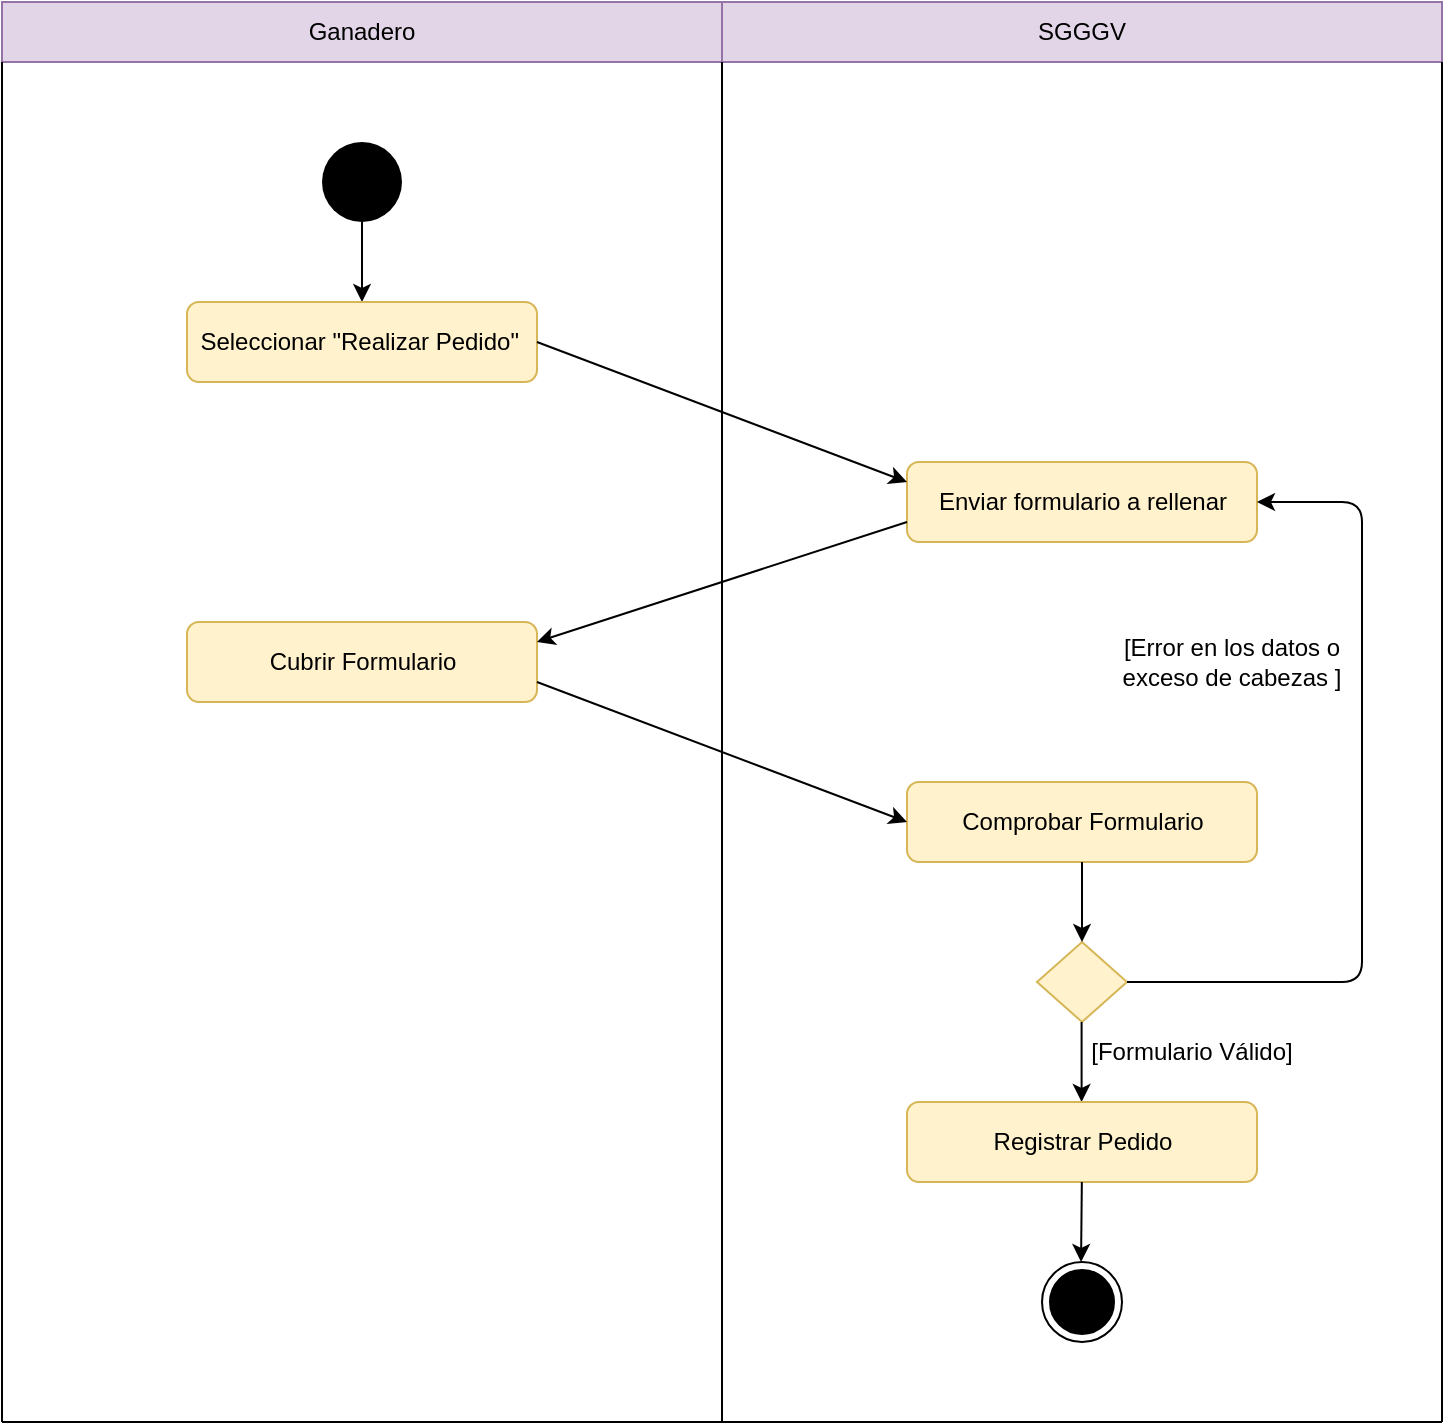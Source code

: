 <mxfile version="13.9.9" type="device"><diagram id="rvlsRQ3El7r9hVqXT3tA" name="Página-1"><mxGraphModel dx="1086" dy="806" grid="1" gridSize="10" guides="1" tooltips="1" connect="1" arrows="1" fold="1" page="1" pageScale="1" pageWidth="827" pageHeight="1169" math="0" shadow="0"><root><mxCell id="0"/><mxCell id="1" parent="0"/><mxCell id="nJhIUsRcLPZBey_ahHI1-2" value="" style="ellipse;fillColor=#000000;strokeColor=none;" parent="1" vertex="1"><mxGeometry x="200" y="120" width="40" height="40" as="geometry"/></mxCell><mxCell id="nJhIUsRcLPZBey_ahHI1-3" value="Ganadero" style="rounded=0;whiteSpace=wrap;html=1;fillColor=#e1d5e7;strokeColor=#9673a6;" parent="1" vertex="1"><mxGeometry x="40" y="50" width="360" height="30" as="geometry"/></mxCell><mxCell id="nJhIUsRcLPZBey_ahHI1-4" value="SGGGV" style="rounded=0;whiteSpace=wrap;html=1;fillColor=#e1d5e7;strokeColor=#9673a6;" parent="1" vertex="1"><mxGeometry x="400" y="50" width="360" height="30" as="geometry"/></mxCell><mxCell id="nJhIUsRcLPZBey_ahHI1-5" value="" style="endArrow=classic;html=1;exitX=0.5;exitY=1;exitDx=0;exitDy=0;entryX=0.5;entryY=0;entryDx=0;entryDy=0;" parent="1" source="nJhIUsRcLPZBey_ahHI1-2" target="nJhIUsRcLPZBey_ahHI1-9" edge="1"><mxGeometry width="50" height="50" relative="1" as="geometry"><mxPoint x="390" y="240" as="sourcePoint"/><mxPoint x="220" y="190" as="targetPoint"/></mxGeometry></mxCell><mxCell id="nJhIUsRcLPZBey_ahHI1-6" value="" style="endArrow=none;html=1;entryX=0;entryY=1;entryDx=0;entryDy=0;" parent="1" target="nJhIUsRcLPZBey_ahHI1-4" edge="1"><mxGeometry width="50" height="50" relative="1" as="geometry"><mxPoint x="400" y="760" as="sourcePoint"/><mxPoint x="440" y="290" as="targetPoint"/></mxGeometry></mxCell><mxCell id="nJhIUsRcLPZBey_ahHI1-7" value="" style="endArrow=none;html=1;entryX=0;entryY=1;entryDx=0;entryDy=0;" parent="1" edge="1"><mxGeometry width="50" height="50" relative="1" as="geometry"><mxPoint x="40" y="760" as="sourcePoint"/><mxPoint x="40.0" y="80" as="targetPoint"/></mxGeometry></mxCell><mxCell id="nJhIUsRcLPZBey_ahHI1-8" value="" style="endArrow=none;html=1;entryX=0;entryY=1;entryDx=0;entryDy=0;" parent="1" edge="1"><mxGeometry width="50" height="50" relative="1" as="geometry"><mxPoint x="760" y="760" as="sourcePoint"/><mxPoint x="760.0" y="80" as="targetPoint"/></mxGeometry></mxCell><mxCell id="nJhIUsRcLPZBey_ahHI1-9" value="Seleccionar &quot;Realizar Pedido&quot;&amp;nbsp;" style="rounded=1;whiteSpace=wrap;html=1;fillColor=#fff2cc;strokeColor=#d6b656;" parent="1" vertex="1"><mxGeometry x="132.5" y="200" width="175" height="40" as="geometry"/></mxCell><mxCell id="nJhIUsRcLPZBey_ahHI1-10" value="Enviar formulario a rellenar" style="rounded=1;whiteSpace=wrap;html=1;fillColor=#fff2cc;strokeColor=#d6b656;" parent="1" vertex="1"><mxGeometry x="492.5" y="280" width="175" height="40" as="geometry"/></mxCell><mxCell id="nJhIUsRcLPZBey_ahHI1-11" value="" style="endArrow=classic;html=1;exitX=1;exitY=0.5;exitDx=0;exitDy=0;entryX=0;entryY=0.25;entryDx=0;entryDy=0;" parent="1" source="nJhIUsRcLPZBey_ahHI1-9" target="nJhIUsRcLPZBey_ahHI1-10" edge="1"><mxGeometry width="50" height="50" relative="1" as="geometry"><mxPoint x="390" y="330" as="sourcePoint"/><mxPoint x="440" y="280" as="targetPoint"/></mxGeometry></mxCell><mxCell id="nJhIUsRcLPZBey_ahHI1-12" value="Cubrir Formulario" style="rounded=1;whiteSpace=wrap;html=1;fillColor=#fff2cc;strokeColor=#d6b656;" parent="1" vertex="1"><mxGeometry x="132.5" y="360" width="175" height="40" as="geometry"/></mxCell><mxCell id="nJhIUsRcLPZBey_ahHI1-13" value="" style="endArrow=classic;html=1;entryX=1;entryY=0.25;entryDx=0;entryDy=0;exitX=0;exitY=0.75;exitDx=0;exitDy=0;" parent="1" source="nJhIUsRcLPZBey_ahHI1-10" target="nJhIUsRcLPZBey_ahHI1-12" edge="1"><mxGeometry width="50" height="50" relative="1" as="geometry"><mxPoint x="380" y="330" as="sourcePoint"/><mxPoint x="430" y="280" as="targetPoint"/></mxGeometry></mxCell><mxCell id="nJhIUsRcLPZBey_ahHI1-15" value="Comprobar Formulario" style="rounded=1;whiteSpace=wrap;html=1;fillColor=#fff2cc;strokeColor=#d6b656;" parent="1" vertex="1"><mxGeometry x="492.5" y="440" width="175" height="40" as="geometry"/></mxCell><mxCell id="nJhIUsRcLPZBey_ahHI1-18" value="" style="endArrow=classic;html=1;exitX=1;exitY=0.5;exitDx=0;exitDy=0;entryX=0;entryY=0.5;entryDx=0;entryDy=0;" parent="1" target="nJhIUsRcLPZBey_ahHI1-15" edge="1"><mxGeometry width="50" height="50" relative="1" as="geometry"><mxPoint x="307.5" y="390" as="sourcePoint"/><mxPoint x="492.5" y="460" as="targetPoint"/></mxGeometry></mxCell><mxCell id="nJhIUsRcLPZBey_ahHI1-19" value="" style="rhombus;whiteSpace=wrap;html=1;fillColor=#fff2cc;strokeColor=#d6b656;" parent="1" vertex="1"><mxGeometry x="557.5" y="520" width="45" height="40" as="geometry"/></mxCell><mxCell id="nJhIUsRcLPZBey_ahHI1-20" value="" style="endArrow=classic;html=1;exitX=0.5;exitY=1;exitDx=0;exitDy=0;entryX=0.5;entryY=0;entryDx=0;entryDy=0;" parent="1" source="nJhIUsRcLPZBey_ahHI1-15" target="nJhIUsRcLPZBey_ahHI1-19" edge="1"><mxGeometry width="50" height="50" relative="1" as="geometry"><mxPoint x="317.5" y="400" as="sourcePoint"/><mxPoint x="502.5" y="470" as="targetPoint"/></mxGeometry></mxCell><mxCell id="nJhIUsRcLPZBey_ahHI1-22" value="" style="endArrow=classic;html=1;exitX=1;exitY=0.5;exitDx=0;exitDy=0;entryX=1;entryY=0.5;entryDx=0;entryDy=0;startArrow=none;startFill=0;endFill=1;" parent="1" source="nJhIUsRcLPZBey_ahHI1-19" target="nJhIUsRcLPZBey_ahHI1-10" edge="1"><mxGeometry width="50" height="50" relative="1" as="geometry"><mxPoint x="400" y="380" as="sourcePoint"/><mxPoint x="720" y="300" as="targetPoint"/><Array as="points"><mxPoint x="690" y="540"/><mxPoint x="720" y="540"/><mxPoint x="720" y="300"/></Array></mxGeometry></mxCell><mxCell id="nJhIUsRcLPZBey_ahHI1-23" value="[Error en los datos o exceso de cabezas ]" style="text;html=1;strokeColor=none;fillColor=none;align=center;verticalAlign=middle;whiteSpace=wrap;rounded=0;" parent="1" vertex="1"><mxGeometry x="590" y="370" width="130" height="20" as="geometry"/></mxCell><mxCell id="nJhIUsRcLPZBey_ahHI1-24" value="" style="endArrow=classic;html=1;exitX=0.5;exitY=1;exitDx=0;exitDy=0;entryX=0.5;entryY=0;entryDx=0;entryDy=0;" parent="1" edge="1"><mxGeometry width="50" height="50" relative="1" as="geometry"><mxPoint x="579.8" y="560" as="sourcePoint"/><mxPoint x="579.8" y="600" as="targetPoint"/></mxGeometry></mxCell><mxCell id="nJhIUsRcLPZBey_ahHI1-26" value="[Formulario Válido]" style="text;html=1;strokeColor=none;fillColor=none;align=center;verticalAlign=middle;whiteSpace=wrap;rounded=0;" parent="1" vertex="1"><mxGeometry x="580" y="565" width="110" height="20" as="geometry"/></mxCell><mxCell id="nJhIUsRcLPZBey_ahHI1-44" value="" style="ellipse;html=1;shape=endState;fillColor=#000000;strokeColor=#000000;" parent="1" vertex="1"><mxGeometry x="560" y="680" width="40" height="40" as="geometry"/></mxCell><mxCell id="nJhIUsRcLPZBey_ahHI1-47" value="Registrar Pedido" style="rounded=1;whiteSpace=wrap;html=1;fillColor=#fff2cc;strokeColor=#d6b656;" parent="1" vertex="1"><mxGeometry x="492.5" y="600" width="175" height="40" as="geometry"/></mxCell><mxCell id="nJhIUsRcLPZBey_ahHI1-49" value="" style="endArrow=classic;html=1;entryX=0.5;entryY=0;entryDx=0;entryDy=0;" parent="1" edge="1"><mxGeometry width="50" height="50" relative="1" as="geometry"><mxPoint x="579.92" y="640" as="sourcePoint"/><mxPoint x="579.52" y="680" as="targetPoint"/></mxGeometry></mxCell><mxCell id="nJhIUsRcLPZBey_ahHI1-51" value="" style="endArrow=none;html=1;" parent="1" edge="1"><mxGeometry width="50" height="50" relative="1" as="geometry"><mxPoint x="40" y="760" as="sourcePoint"/><mxPoint x="760" y="760" as="targetPoint"/></mxGeometry></mxCell></root></mxGraphModel></diagram></mxfile>
